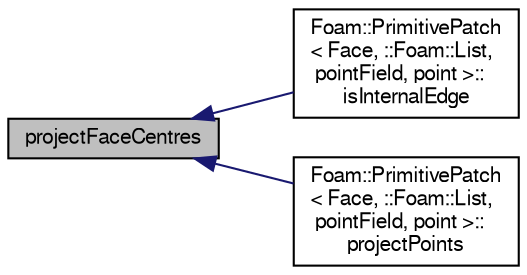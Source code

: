 digraph "projectFaceCentres"
{
  bgcolor="transparent";
  edge [fontname="FreeSans",fontsize="10",labelfontname="FreeSans",labelfontsize="10"];
  node [fontname="FreeSans",fontsize="10",shape=record];
  rankdir="LR";
  Node3082 [label="projectFaceCentres",height=0.2,width=0.4,color="black", fillcolor="grey75", style="filled", fontcolor="black"];
  Node3082 -> Node3083 [dir="back",color="midnightblue",fontsize="10",style="solid",fontname="FreeSans"];
  Node3083 [label="Foam::PrimitivePatch\l\< Face, ::Foam::List,\l pointField, point \>::\lisInternalEdge",height=0.2,width=0.4,color="black",URL="$a27538.html#ac2458a175e66b555e443539d6c726e06",tooltip="Is internal edge? "];
  Node3082 -> Node3084 [dir="back",color="midnightblue",fontsize="10",style="solid",fontname="FreeSans"];
  Node3084 [label="Foam::PrimitivePatch\l\< Face, ::Foam::List,\l pointField, point \>::\lprojectPoints",height=0.2,width=0.4,color="black",URL="$a27538.html#a3a55679cb439d4befd1dd0c6b5392ad5"];
}
